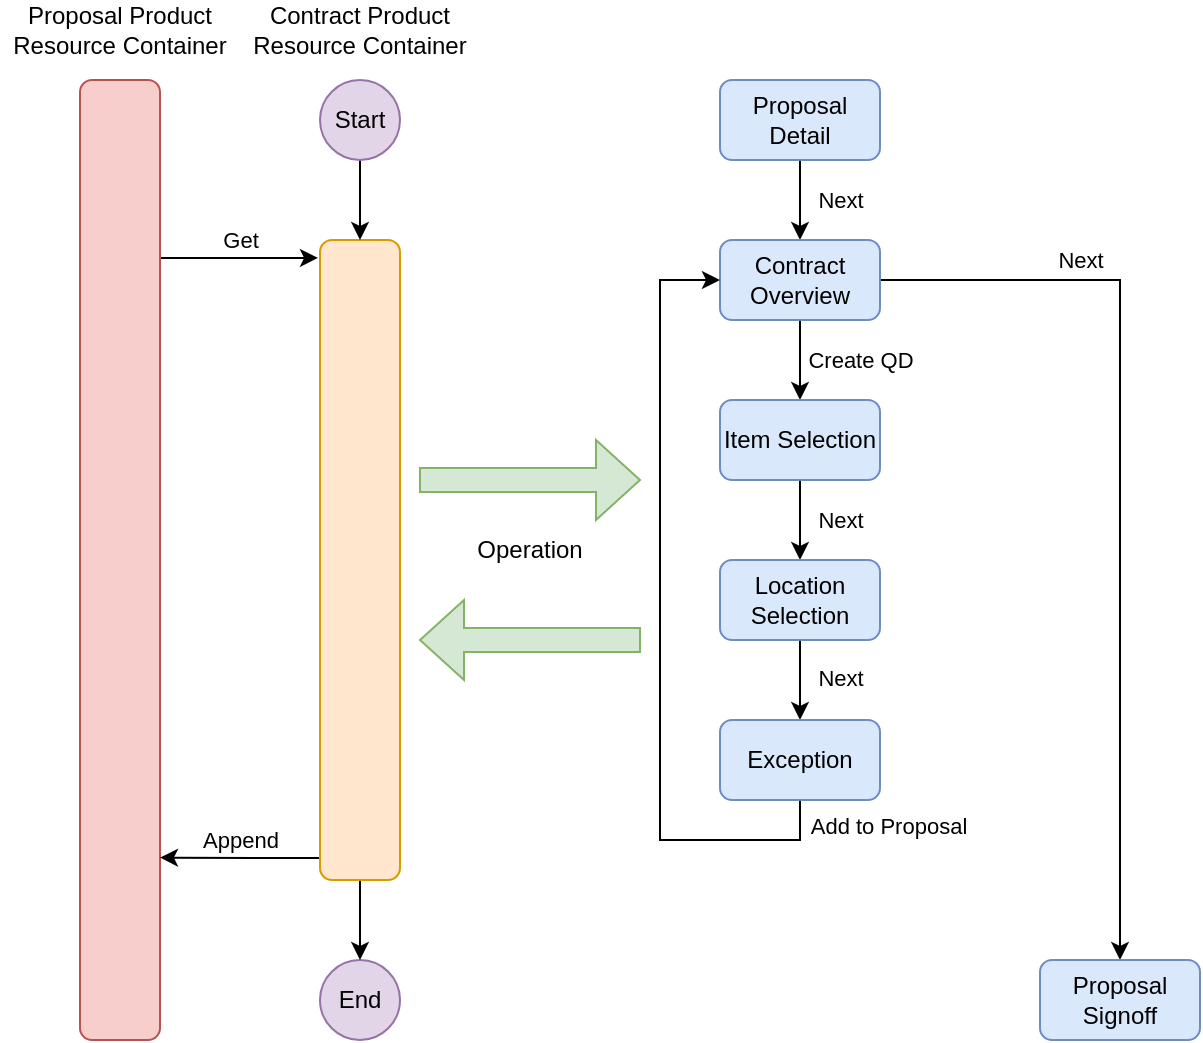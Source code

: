 <mxfile version="14.8.3" type="github">
  <diagram id="sILTg2OPPpXfl19PSTQZ" name="Page-1">
    <mxGraphModel dx="1422" dy="882" grid="1" gridSize="10" guides="1" tooltips="1" connect="1" arrows="1" fold="1" page="1" pageScale="1" pageWidth="827" pageHeight="1169" math="0" shadow="0">
      <root>
        <mxCell id="0" />
        <mxCell id="1" parent="0" />
        <mxCell id="d8f7BUOMTrKK84zHbSqv-33" style="edgeStyle=orthogonalEdgeStyle;rounded=0;orthogonalLoop=1;jettySize=auto;html=1;entryX=0.5;entryY=0;entryDx=0;entryDy=0;exitX=0.5;exitY=1;exitDx=0;exitDy=0;" edge="1" parent="1" source="d8f7BUOMTrKK84zHbSqv-4" target="d8f7BUOMTrKK84zHbSqv-8">
          <mxGeometry relative="1" as="geometry">
            <mxPoint x="390" y="180" as="sourcePoint" />
          </mxGeometry>
        </mxCell>
        <mxCell id="d8f7BUOMTrKK84zHbSqv-34" value="Next" style="edgeLabel;html=1;align=center;verticalAlign=middle;resizable=0;points=[];" vertex="1" connectable="0" parent="d8f7BUOMTrKK84zHbSqv-33">
          <mxGeometry x="0.24" y="3" relative="1" as="geometry">
            <mxPoint x="17" y="-5" as="offset" />
          </mxGeometry>
        </mxCell>
        <mxCell id="d8f7BUOMTrKK84zHbSqv-4" value="Proposal Detail" style="rounded=1;whiteSpace=wrap;html=1;fillColor=#dae8fc;strokeColor=#6c8ebf;" vertex="1" parent="1">
          <mxGeometry x="400" y="80" width="80" height="40" as="geometry" />
        </mxCell>
        <mxCell id="d8f7BUOMTrKK84zHbSqv-6" value="End" style="ellipse;whiteSpace=wrap;html=1;aspect=fixed;fillColor=#e1d5e7;strokeColor=#9673a6;" vertex="1" parent="1">
          <mxGeometry x="200" y="520" width="40" height="40" as="geometry" />
        </mxCell>
        <mxCell id="d8f7BUOMTrKK84zHbSqv-35" style="edgeStyle=orthogonalEdgeStyle;rounded=0;orthogonalLoop=1;jettySize=auto;html=1;entryX=0.5;entryY=0;entryDx=0;entryDy=0;" edge="1" parent="1" source="d8f7BUOMTrKK84zHbSqv-8" target="d8f7BUOMTrKK84zHbSqv-12">
          <mxGeometry relative="1" as="geometry" />
        </mxCell>
        <mxCell id="d8f7BUOMTrKK84zHbSqv-36" value="Create QD" style="edgeLabel;html=1;align=center;verticalAlign=middle;resizable=0;points=[];" vertex="1" connectable="0" parent="d8f7BUOMTrKK84zHbSqv-35">
          <mxGeometry x="-0.25" y="2" relative="1" as="geometry">
            <mxPoint x="28" y="5" as="offset" />
          </mxGeometry>
        </mxCell>
        <mxCell id="d8f7BUOMTrKK84zHbSqv-41" style="edgeStyle=orthogonalEdgeStyle;rounded=0;orthogonalLoop=1;jettySize=auto;html=1;entryX=0.5;entryY=0;entryDx=0;entryDy=0;" edge="1" parent="1" source="d8f7BUOMTrKK84zHbSqv-8" target="d8f7BUOMTrKK84zHbSqv-18">
          <mxGeometry relative="1" as="geometry" />
        </mxCell>
        <mxCell id="d8f7BUOMTrKK84zHbSqv-42" value="Next" style="edgeLabel;html=1;align=center;verticalAlign=middle;resizable=0;points=[];" vertex="1" connectable="0" parent="d8f7BUOMTrKK84zHbSqv-41">
          <mxGeometry x="-0.683" y="-1" relative="1" as="geometry">
            <mxPoint x="27" y="-11" as="offset" />
          </mxGeometry>
        </mxCell>
        <mxCell id="d8f7BUOMTrKK84zHbSqv-8" value="Contract Overview" style="rounded=1;whiteSpace=wrap;html=1;fillColor=#dae8fc;strokeColor=#6c8ebf;" vertex="1" parent="1">
          <mxGeometry x="400" y="160" width="80" height="40" as="geometry" />
        </mxCell>
        <mxCell id="d8f7BUOMTrKK84zHbSqv-37" style="edgeStyle=orthogonalEdgeStyle;rounded=0;orthogonalLoop=1;jettySize=auto;html=1;entryX=0.5;entryY=0;entryDx=0;entryDy=0;" edge="1" parent="1" source="d8f7BUOMTrKK84zHbSqv-12" target="d8f7BUOMTrKK84zHbSqv-14">
          <mxGeometry relative="1" as="geometry" />
        </mxCell>
        <mxCell id="d8f7BUOMTrKK84zHbSqv-38" value="Next" style="edgeLabel;html=1;align=center;verticalAlign=middle;resizable=0;points=[];" vertex="1" connectable="0" parent="d8f7BUOMTrKK84zHbSqv-37">
          <mxGeometry x="-0.22" relative="1" as="geometry">
            <mxPoint x="20" y="4" as="offset" />
          </mxGeometry>
        </mxCell>
        <mxCell id="d8f7BUOMTrKK84zHbSqv-12" value="Item Selection" style="rounded=1;whiteSpace=wrap;html=1;fillColor=#dae8fc;strokeColor=#6c8ebf;" vertex="1" parent="1">
          <mxGeometry x="400" y="240" width="80" height="40" as="geometry" />
        </mxCell>
        <mxCell id="d8f7BUOMTrKK84zHbSqv-39" style="edgeStyle=orthogonalEdgeStyle;rounded=0;orthogonalLoop=1;jettySize=auto;html=1;entryX=0.5;entryY=0;entryDx=0;entryDy=0;" edge="1" parent="1" source="d8f7BUOMTrKK84zHbSqv-14" target="d8f7BUOMTrKK84zHbSqv-16">
          <mxGeometry relative="1" as="geometry" />
        </mxCell>
        <mxCell id="d8f7BUOMTrKK84zHbSqv-40" value="Next" style="edgeLabel;html=1;align=center;verticalAlign=middle;resizable=0;points=[];" vertex="1" connectable="0" parent="d8f7BUOMTrKK84zHbSqv-39">
          <mxGeometry x="-0.065" y="3" relative="1" as="geometry">
            <mxPoint x="17" as="offset" />
          </mxGeometry>
        </mxCell>
        <mxCell id="d8f7BUOMTrKK84zHbSqv-14" value="Location Selection" style="rounded=1;whiteSpace=wrap;html=1;fillColor=#dae8fc;strokeColor=#6c8ebf;" vertex="1" parent="1">
          <mxGeometry x="400" y="320" width="80" height="40" as="geometry" />
        </mxCell>
        <mxCell id="d8f7BUOMTrKK84zHbSqv-46" style="edgeStyle=orthogonalEdgeStyle;rounded=0;orthogonalLoop=1;jettySize=auto;html=1;entryX=0;entryY=0.5;entryDx=0;entryDy=0;exitX=0.5;exitY=1;exitDx=0;exitDy=0;" edge="1" parent="1" source="d8f7BUOMTrKK84zHbSqv-16" target="d8f7BUOMTrKK84zHbSqv-8">
          <mxGeometry relative="1" as="geometry">
            <Array as="points">
              <mxPoint x="440" y="460" />
              <mxPoint x="370" y="460" />
              <mxPoint x="370" y="180" />
            </Array>
          </mxGeometry>
        </mxCell>
        <mxCell id="d8f7BUOMTrKK84zHbSqv-47" value="Add to Proposal" style="edgeLabel;html=1;align=center;verticalAlign=middle;resizable=0;points=[];" vertex="1" connectable="0" parent="d8f7BUOMTrKK84zHbSqv-46">
          <mxGeometry x="-0.871" relative="1" as="geometry">
            <mxPoint x="50" y="-7" as="offset" />
          </mxGeometry>
        </mxCell>
        <mxCell id="d8f7BUOMTrKK84zHbSqv-16" value="Exception" style="rounded=1;whiteSpace=wrap;html=1;fillColor=#dae8fc;strokeColor=#6c8ebf;" vertex="1" parent="1">
          <mxGeometry x="400" y="400" width="80" height="40" as="geometry" />
        </mxCell>
        <mxCell id="d8f7BUOMTrKK84zHbSqv-18" value="Proposal Signoff" style="rounded=1;whiteSpace=wrap;html=1;fillColor=#dae8fc;strokeColor=#6c8ebf;" vertex="1" parent="1">
          <mxGeometry x="560" y="520" width="80" height="40" as="geometry" />
        </mxCell>
        <mxCell id="d8f7BUOMTrKK84zHbSqv-49" style="edgeStyle=orthogonalEdgeStyle;rounded=0;orthogonalLoop=1;jettySize=auto;html=1;entryX=-0.025;entryY=0.028;entryDx=0;entryDy=0;entryPerimeter=0;" edge="1" parent="1" source="d8f7BUOMTrKK84zHbSqv-31" target="d8f7BUOMTrKK84zHbSqv-44">
          <mxGeometry relative="1" as="geometry">
            <Array as="points">
              <mxPoint x="140" y="169" />
              <mxPoint x="140" y="169" />
            </Array>
          </mxGeometry>
        </mxCell>
        <mxCell id="d8f7BUOMTrKK84zHbSqv-53" value="Get" style="edgeLabel;html=1;align=center;verticalAlign=middle;resizable=0;points=[];" vertex="1" connectable="0" parent="d8f7BUOMTrKK84zHbSqv-49">
          <mxGeometry x="-0.261" y="-3" relative="1" as="geometry">
            <mxPoint x="11" y="-12" as="offset" />
          </mxGeometry>
        </mxCell>
        <mxCell id="d8f7BUOMTrKK84zHbSqv-31" value="" style="rounded=1;whiteSpace=wrap;html=1;fillColor=#f8cecc;strokeColor=#b85450;" vertex="1" parent="1">
          <mxGeometry x="80" y="80" width="40" height="480" as="geometry" />
        </mxCell>
        <mxCell id="d8f7BUOMTrKK84zHbSqv-43" value="Proposal Product Resource Container" style="text;html=1;strokeColor=none;fillColor=none;align=center;verticalAlign=middle;whiteSpace=wrap;rounded=0;" vertex="1" parent="1">
          <mxGeometry x="40" y="40" width="120" height="30" as="geometry" />
        </mxCell>
        <mxCell id="d8f7BUOMTrKK84zHbSqv-51" style="edgeStyle=orthogonalEdgeStyle;rounded=0;orthogonalLoop=1;jettySize=auto;html=1;entryX=1;entryY=0.81;entryDx=0;entryDy=0;entryPerimeter=0;" edge="1" parent="1" source="d8f7BUOMTrKK84zHbSqv-44" target="d8f7BUOMTrKK84zHbSqv-31">
          <mxGeometry relative="1" as="geometry">
            <Array as="points">
              <mxPoint x="180" y="469" />
              <mxPoint x="180" y="469" />
            </Array>
          </mxGeometry>
        </mxCell>
        <mxCell id="d8f7BUOMTrKK84zHbSqv-52" value="Append" style="edgeLabel;html=1;align=center;verticalAlign=middle;resizable=0;points=[];" vertex="1" connectable="0" parent="d8f7BUOMTrKK84zHbSqv-51">
          <mxGeometry x="-0.267" relative="1" as="geometry">
            <mxPoint x="-11" y="-9" as="offset" />
          </mxGeometry>
        </mxCell>
        <mxCell id="d8f7BUOMTrKK84zHbSqv-55" style="edgeStyle=orthogonalEdgeStyle;rounded=0;orthogonalLoop=1;jettySize=auto;html=1;entryX=0.5;entryY=0;entryDx=0;entryDy=0;" edge="1" parent="1" source="d8f7BUOMTrKK84zHbSqv-44" target="d8f7BUOMTrKK84zHbSqv-6">
          <mxGeometry relative="1" as="geometry" />
        </mxCell>
        <mxCell id="d8f7BUOMTrKK84zHbSqv-44" value="" style="rounded=1;whiteSpace=wrap;html=1;fillColor=#ffe6cc;strokeColor=#d79b00;" vertex="1" parent="1">
          <mxGeometry x="200" y="160" width="40" height="320" as="geometry" />
        </mxCell>
        <mxCell id="d8f7BUOMTrKK84zHbSqv-45" value="Contract Product Resource Container" style="text;html=1;strokeColor=none;fillColor=none;align=center;verticalAlign=middle;whiteSpace=wrap;rounded=0;" vertex="1" parent="1">
          <mxGeometry x="160" y="40" width="120" height="30" as="geometry" />
        </mxCell>
        <mxCell id="d8f7BUOMTrKK84zHbSqv-54" value="" style="shape=singleArrow;direction=west;whiteSpace=wrap;html=1;fillColor=#d5e8d4;strokeColor=#82b366;" vertex="1" parent="1">
          <mxGeometry x="250" y="340" width="110" height="40" as="geometry" />
        </mxCell>
        <mxCell id="d8f7BUOMTrKK84zHbSqv-57" style="edgeStyle=orthogonalEdgeStyle;rounded=0;orthogonalLoop=1;jettySize=auto;html=1;entryX=0.5;entryY=0;entryDx=0;entryDy=0;" edge="1" parent="1" source="d8f7BUOMTrKK84zHbSqv-56" target="d8f7BUOMTrKK84zHbSqv-44">
          <mxGeometry relative="1" as="geometry" />
        </mxCell>
        <mxCell id="d8f7BUOMTrKK84zHbSqv-56" value="Start" style="ellipse;whiteSpace=wrap;html=1;aspect=fixed;fillColor=#e1d5e7;strokeColor=#9673a6;" vertex="1" parent="1">
          <mxGeometry x="200" y="80" width="40" height="40" as="geometry" />
        </mxCell>
        <mxCell id="d8f7BUOMTrKK84zHbSqv-58" value="" style="shape=singleArrow;whiteSpace=wrap;html=1;fillColor=#d5e8d4;strokeColor=#82b366;" vertex="1" parent="1">
          <mxGeometry x="250" y="260" width="110" height="40" as="geometry" />
        </mxCell>
        <mxCell id="d8f7BUOMTrKK84zHbSqv-59" value="Operation" style="text;html=1;strokeColor=none;fillColor=none;align=center;verticalAlign=middle;whiteSpace=wrap;rounded=0;" vertex="1" parent="1">
          <mxGeometry x="250" y="300" width="110" height="30" as="geometry" />
        </mxCell>
      </root>
    </mxGraphModel>
  </diagram>
</mxfile>
